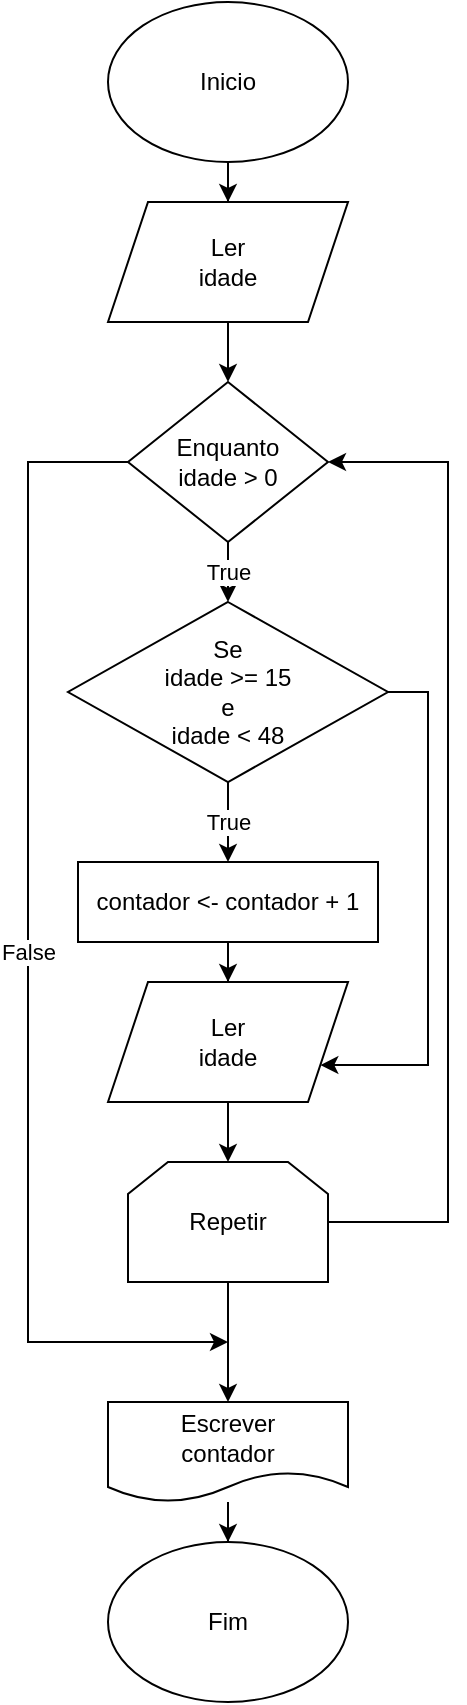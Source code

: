 <mxfile version="13.6.5">
    <diagram id="tureLO9K6TdltoGITvzc" name="Page-1">
        <mxGraphModel dx="1051" dy="575" grid="1" gridSize="10" guides="1" tooltips="1" connect="1" arrows="1" fold="1" page="1" pageScale="1" pageWidth="827" pageHeight="1169" math="0" shadow="0">
            <root>
                <mxCell id="0"/>
                <mxCell id="1" parent="0"/>
                <mxCell id="4" value="" style="edgeStyle=orthogonalEdgeStyle;rounded=0;orthogonalLoop=1;jettySize=auto;html=1;" edge="1" parent="1" source="2" target="3">
                    <mxGeometry relative="1" as="geometry"/>
                </mxCell>
                <mxCell id="2" value="Inicio" style="ellipse;whiteSpace=wrap;html=1;" vertex="1" parent="1">
                    <mxGeometry x="50" y="10" width="120" height="80" as="geometry"/>
                </mxCell>
                <mxCell id="6" value="" style="edgeStyle=orthogonalEdgeStyle;rounded=0;orthogonalLoop=1;jettySize=auto;html=1;" edge="1" parent="1" source="3" target="5">
                    <mxGeometry relative="1" as="geometry"/>
                </mxCell>
                <mxCell id="3" value="Ler&lt;br&gt;idade" style="shape=parallelogram;perimeter=parallelogramPerimeter;whiteSpace=wrap;html=1;fixedSize=1;" vertex="1" parent="1">
                    <mxGeometry x="50" y="110" width="120" height="60" as="geometry"/>
                </mxCell>
                <mxCell id="8" value="True" style="edgeStyle=orthogonalEdgeStyle;rounded=0;orthogonalLoop=1;jettySize=auto;html=1;" edge="1" parent="1" source="5" target="7">
                    <mxGeometry relative="1" as="geometry"/>
                </mxCell>
                <mxCell id="19" value="False" style="edgeStyle=orthogonalEdgeStyle;rounded=0;orthogonalLoop=1;jettySize=auto;html=1;exitX=0;exitY=0.5;exitDx=0;exitDy=0;" edge="1" parent="1" source="5">
                    <mxGeometry relative="1" as="geometry">
                        <mxPoint x="110" y="680" as="targetPoint"/>
                        <Array as="points">
                            <mxPoint x="10" y="240"/>
                            <mxPoint x="10" y="680"/>
                        </Array>
                    </mxGeometry>
                </mxCell>
                <mxCell id="5" value="Enquanto&lt;br&gt;idade &amp;gt; 0" style="rhombus;whiteSpace=wrap;html=1;" vertex="1" parent="1">
                    <mxGeometry x="60" y="200" width="100" height="80" as="geometry"/>
                </mxCell>
                <mxCell id="10" value="True" style="edgeStyle=orthogonalEdgeStyle;rounded=0;orthogonalLoop=1;jettySize=auto;html=1;" edge="1" parent="1" source="7" target="9">
                    <mxGeometry relative="1" as="geometry"/>
                </mxCell>
                <mxCell id="20" style="edgeStyle=orthogonalEdgeStyle;rounded=0;orthogonalLoop=1;jettySize=auto;html=1;exitX=1;exitY=0.5;exitDx=0;exitDy=0;entryX=1;entryY=0.75;entryDx=0;entryDy=0;" edge="1" parent="1" source="7" target="11">
                    <mxGeometry relative="1" as="geometry">
                        <mxPoint x="210" y="540" as="targetPoint"/>
                        <Array as="points">
                            <mxPoint x="210" y="355"/>
                            <mxPoint x="210" y="542"/>
                        </Array>
                    </mxGeometry>
                </mxCell>
                <mxCell id="7" value="Se&lt;br&gt;idade &amp;gt;= 15&lt;br&gt;e&lt;br&gt;idade &amp;lt; 48" style="rhombus;whiteSpace=wrap;html=1;" vertex="1" parent="1">
                    <mxGeometry x="30" y="310" width="160" height="90" as="geometry"/>
                </mxCell>
                <mxCell id="12" value="" style="edgeStyle=orthogonalEdgeStyle;rounded=0;orthogonalLoop=1;jettySize=auto;html=1;" edge="1" parent="1" source="9" target="11">
                    <mxGeometry relative="1" as="geometry"/>
                </mxCell>
                <mxCell id="9" value="contador &amp;lt;- contador + 1" style="whiteSpace=wrap;html=1;" vertex="1" parent="1">
                    <mxGeometry x="35" y="440" width="150" height="40" as="geometry"/>
                </mxCell>
                <mxCell id="14" style="edgeStyle=orthogonalEdgeStyle;rounded=0;orthogonalLoop=1;jettySize=auto;html=1;exitX=0.5;exitY=1;exitDx=0;exitDy=0;entryX=0.5;entryY=0;entryDx=0;entryDy=0;" edge="1" parent="1" source="11" target="13">
                    <mxGeometry relative="1" as="geometry"/>
                </mxCell>
                <mxCell id="11" value="Ler&lt;br&gt;idade" style="shape=parallelogram;perimeter=parallelogramPerimeter;whiteSpace=wrap;html=1;fixedSize=1;" vertex="1" parent="1">
                    <mxGeometry x="50" y="500" width="120" height="60" as="geometry"/>
                </mxCell>
                <mxCell id="15" style="edgeStyle=orthogonalEdgeStyle;rounded=0;orthogonalLoop=1;jettySize=auto;html=1;exitX=1;exitY=0.5;exitDx=0;exitDy=0;entryX=1;entryY=0.5;entryDx=0;entryDy=0;" edge="1" parent="1" source="13" target="5">
                    <mxGeometry relative="1" as="geometry">
                        <Array as="points">
                            <mxPoint x="220" y="620"/>
                            <mxPoint x="220" y="240"/>
                        </Array>
                    </mxGeometry>
                </mxCell>
                <mxCell id="18" value="" style="edgeStyle=orthogonalEdgeStyle;rounded=0;orthogonalLoop=1;jettySize=auto;html=1;" edge="1" parent="1" source="13" target="17">
                    <mxGeometry relative="1" as="geometry"/>
                </mxCell>
                <mxCell id="13" value="Repetir" style="shape=loopLimit;whiteSpace=wrap;html=1;" vertex="1" parent="1">
                    <mxGeometry x="60" y="590" width="100" height="60" as="geometry"/>
                </mxCell>
                <mxCell id="23" value="" style="edgeStyle=orthogonalEdgeStyle;rounded=0;orthogonalLoop=1;jettySize=auto;html=1;" edge="1" parent="1" source="17" target="22">
                    <mxGeometry relative="1" as="geometry"/>
                </mxCell>
                <mxCell id="17" value="Escrever&lt;br&gt;contador" style="shape=document;whiteSpace=wrap;html=1;boundedLbl=1;" vertex="1" parent="1">
                    <mxGeometry x="50" y="710" width="120" height="50" as="geometry"/>
                </mxCell>
                <mxCell id="22" value="Fim" style="ellipse;whiteSpace=wrap;html=1;" vertex="1" parent="1">
                    <mxGeometry x="50" y="780" width="120" height="80" as="geometry"/>
                </mxCell>
            </root>
        </mxGraphModel>
    </diagram>
</mxfile>
